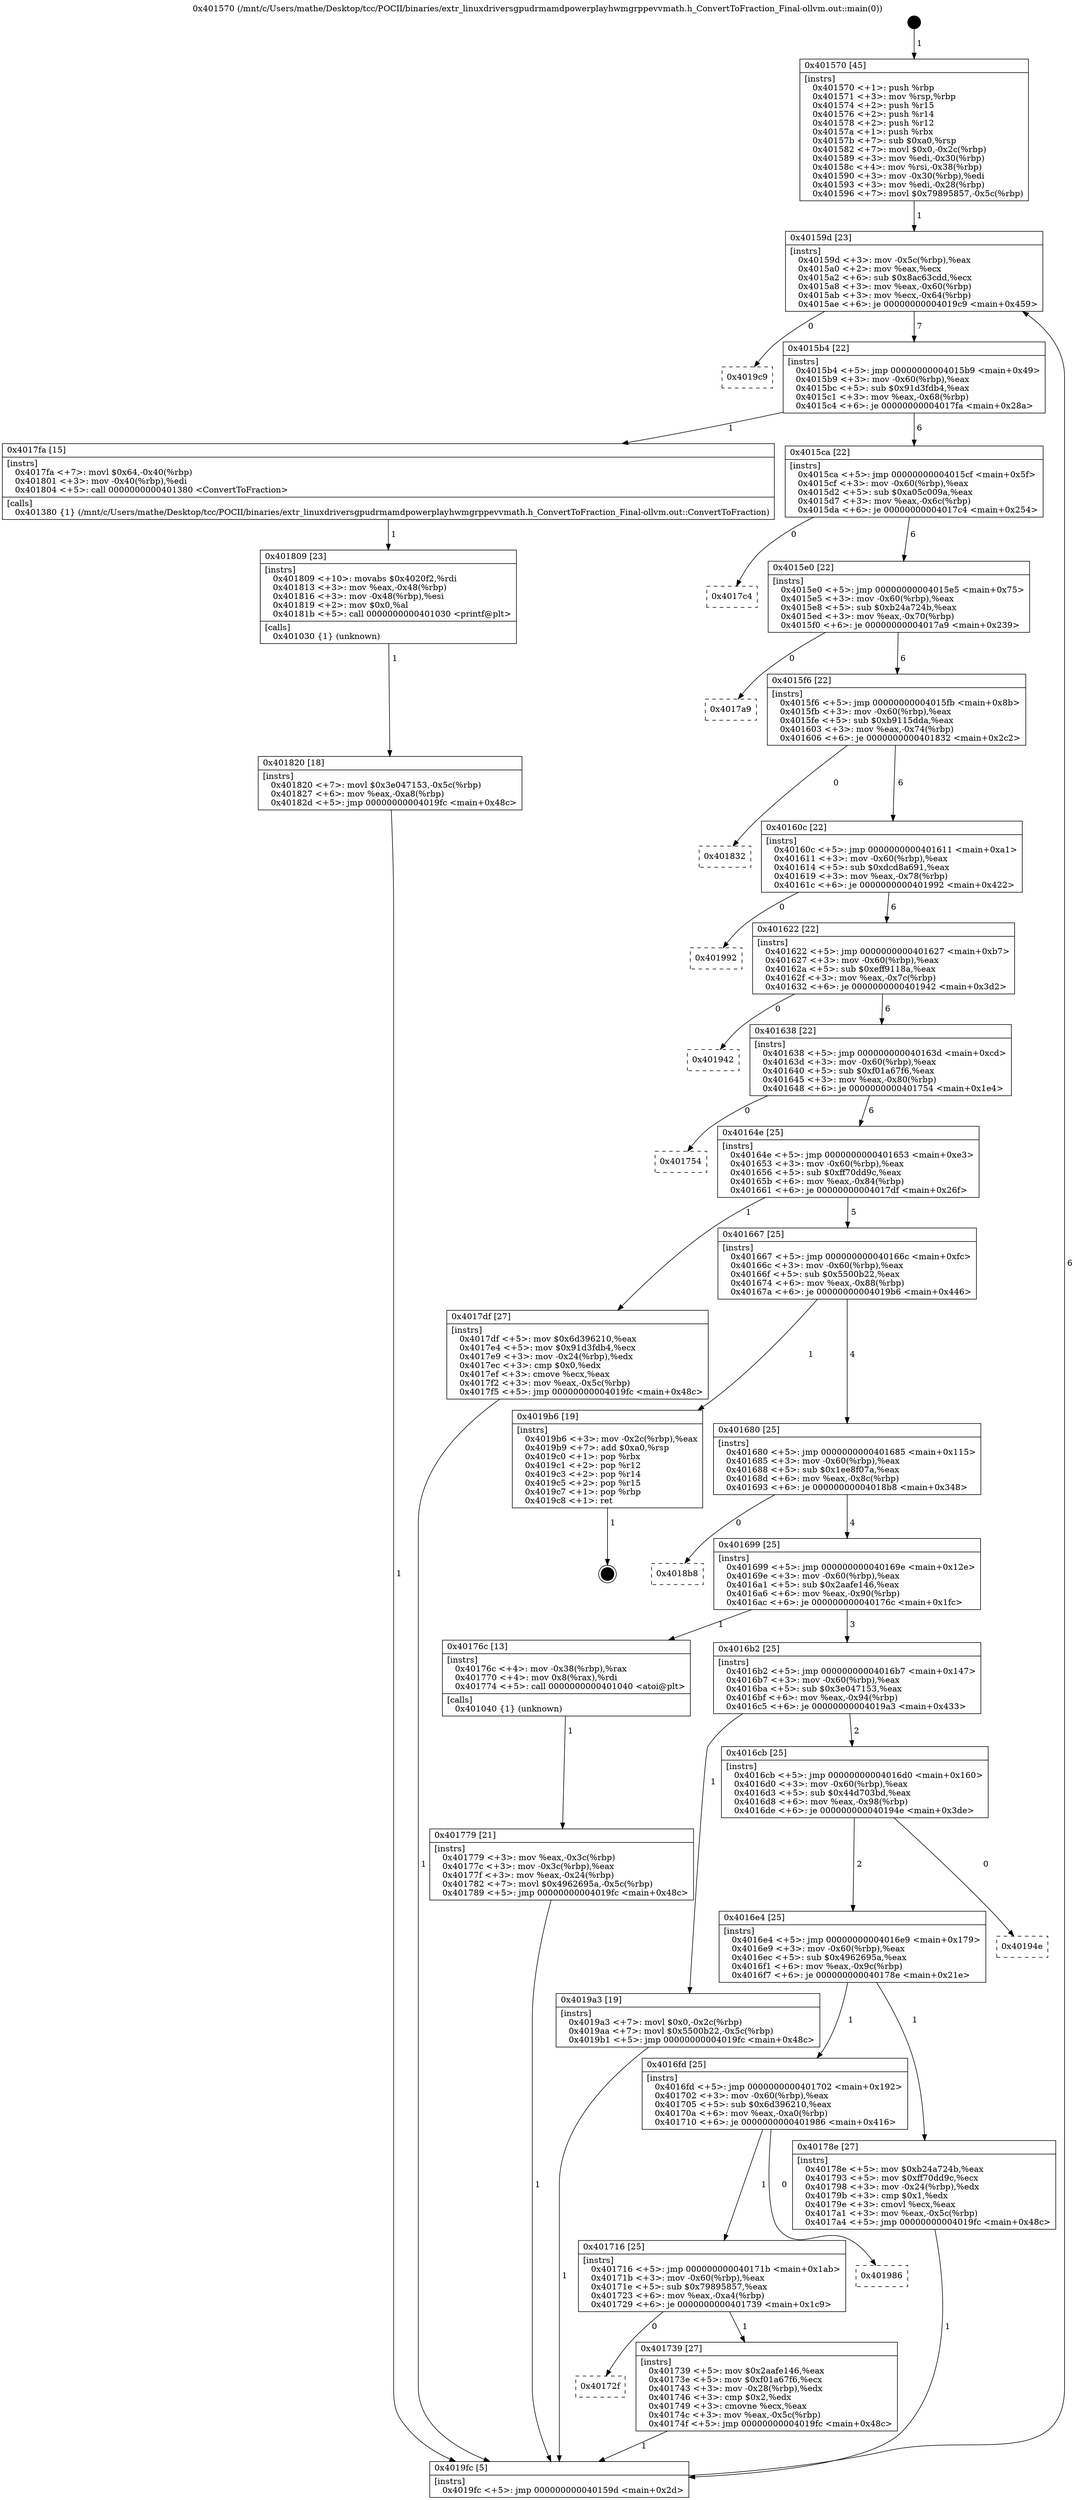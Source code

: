 digraph "0x401570" {
  label = "0x401570 (/mnt/c/Users/mathe/Desktop/tcc/POCII/binaries/extr_linuxdriversgpudrmamdpowerplayhwmgrppevvmath.h_ConvertToFraction_Final-ollvm.out::main(0))"
  labelloc = "t"
  node[shape=record]

  Entry [label="",width=0.3,height=0.3,shape=circle,fillcolor=black,style=filled]
  "0x40159d" [label="{
     0x40159d [23]\l
     | [instrs]\l
     &nbsp;&nbsp;0x40159d \<+3\>: mov -0x5c(%rbp),%eax\l
     &nbsp;&nbsp;0x4015a0 \<+2\>: mov %eax,%ecx\l
     &nbsp;&nbsp;0x4015a2 \<+6\>: sub $0x8ac63cdd,%ecx\l
     &nbsp;&nbsp;0x4015a8 \<+3\>: mov %eax,-0x60(%rbp)\l
     &nbsp;&nbsp;0x4015ab \<+3\>: mov %ecx,-0x64(%rbp)\l
     &nbsp;&nbsp;0x4015ae \<+6\>: je 00000000004019c9 \<main+0x459\>\l
  }"]
  "0x4019c9" [label="{
     0x4019c9\l
  }", style=dashed]
  "0x4015b4" [label="{
     0x4015b4 [22]\l
     | [instrs]\l
     &nbsp;&nbsp;0x4015b4 \<+5\>: jmp 00000000004015b9 \<main+0x49\>\l
     &nbsp;&nbsp;0x4015b9 \<+3\>: mov -0x60(%rbp),%eax\l
     &nbsp;&nbsp;0x4015bc \<+5\>: sub $0x91d3fdb4,%eax\l
     &nbsp;&nbsp;0x4015c1 \<+3\>: mov %eax,-0x68(%rbp)\l
     &nbsp;&nbsp;0x4015c4 \<+6\>: je 00000000004017fa \<main+0x28a\>\l
  }"]
  Exit [label="",width=0.3,height=0.3,shape=circle,fillcolor=black,style=filled,peripheries=2]
  "0x4017fa" [label="{
     0x4017fa [15]\l
     | [instrs]\l
     &nbsp;&nbsp;0x4017fa \<+7\>: movl $0x64,-0x40(%rbp)\l
     &nbsp;&nbsp;0x401801 \<+3\>: mov -0x40(%rbp),%edi\l
     &nbsp;&nbsp;0x401804 \<+5\>: call 0000000000401380 \<ConvertToFraction\>\l
     | [calls]\l
     &nbsp;&nbsp;0x401380 \{1\} (/mnt/c/Users/mathe/Desktop/tcc/POCII/binaries/extr_linuxdriversgpudrmamdpowerplayhwmgrppevvmath.h_ConvertToFraction_Final-ollvm.out::ConvertToFraction)\l
  }"]
  "0x4015ca" [label="{
     0x4015ca [22]\l
     | [instrs]\l
     &nbsp;&nbsp;0x4015ca \<+5\>: jmp 00000000004015cf \<main+0x5f\>\l
     &nbsp;&nbsp;0x4015cf \<+3\>: mov -0x60(%rbp),%eax\l
     &nbsp;&nbsp;0x4015d2 \<+5\>: sub $0xa05c009a,%eax\l
     &nbsp;&nbsp;0x4015d7 \<+3\>: mov %eax,-0x6c(%rbp)\l
     &nbsp;&nbsp;0x4015da \<+6\>: je 00000000004017c4 \<main+0x254\>\l
  }"]
  "0x401820" [label="{
     0x401820 [18]\l
     | [instrs]\l
     &nbsp;&nbsp;0x401820 \<+7\>: movl $0x3e047153,-0x5c(%rbp)\l
     &nbsp;&nbsp;0x401827 \<+6\>: mov %eax,-0xa8(%rbp)\l
     &nbsp;&nbsp;0x40182d \<+5\>: jmp 00000000004019fc \<main+0x48c\>\l
  }"]
  "0x4017c4" [label="{
     0x4017c4\l
  }", style=dashed]
  "0x4015e0" [label="{
     0x4015e0 [22]\l
     | [instrs]\l
     &nbsp;&nbsp;0x4015e0 \<+5\>: jmp 00000000004015e5 \<main+0x75\>\l
     &nbsp;&nbsp;0x4015e5 \<+3\>: mov -0x60(%rbp),%eax\l
     &nbsp;&nbsp;0x4015e8 \<+5\>: sub $0xb24a724b,%eax\l
     &nbsp;&nbsp;0x4015ed \<+3\>: mov %eax,-0x70(%rbp)\l
     &nbsp;&nbsp;0x4015f0 \<+6\>: je 00000000004017a9 \<main+0x239\>\l
  }"]
  "0x401809" [label="{
     0x401809 [23]\l
     | [instrs]\l
     &nbsp;&nbsp;0x401809 \<+10\>: movabs $0x4020f2,%rdi\l
     &nbsp;&nbsp;0x401813 \<+3\>: mov %eax,-0x48(%rbp)\l
     &nbsp;&nbsp;0x401816 \<+3\>: mov -0x48(%rbp),%esi\l
     &nbsp;&nbsp;0x401819 \<+2\>: mov $0x0,%al\l
     &nbsp;&nbsp;0x40181b \<+5\>: call 0000000000401030 \<printf@plt\>\l
     | [calls]\l
     &nbsp;&nbsp;0x401030 \{1\} (unknown)\l
  }"]
  "0x4017a9" [label="{
     0x4017a9\l
  }", style=dashed]
  "0x4015f6" [label="{
     0x4015f6 [22]\l
     | [instrs]\l
     &nbsp;&nbsp;0x4015f6 \<+5\>: jmp 00000000004015fb \<main+0x8b\>\l
     &nbsp;&nbsp;0x4015fb \<+3\>: mov -0x60(%rbp),%eax\l
     &nbsp;&nbsp;0x4015fe \<+5\>: sub $0xb9115dda,%eax\l
     &nbsp;&nbsp;0x401603 \<+3\>: mov %eax,-0x74(%rbp)\l
     &nbsp;&nbsp;0x401606 \<+6\>: je 0000000000401832 \<main+0x2c2\>\l
  }"]
  "0x401779" [label="{
     0x401779 [21]\l
     | [instrs]\l
     &nbsp;&nbsp;0x401779 \<+3\>: mov %eax,-0x3c(%rbp)\l
     &nbsp;&nbsp;0x40177c \<+3\>: mov -0x3c(%rbp),%eax\l
     &nbsp;&nbsp;0x40177f \<+3\>: mov %eax,-0x24(%rbp)\l
     &nbsp;&nbsp;0x401782 \<+7\>: movl $0x4962695a,-0x5c(%rbp)\l
     &nbsp;&nbsp;0x401789 \<+5\>: jmp 00000000004019fc \<main+0x48c\>\l
  }"]
  "0x401832" [label="{
     0x401832\l
  }", style=dashed]
  "0x40160c" [label="{
     0x40160c [22]\l
     | [instrs]\l
     &nbsp;&nbsp;0x40160c \<+5\>: jmp 0000000000401611 \<main+0xa1\>\l
     &nbsp;&nbsp;0x401611 \<+3\>: mov -0x60(%rbp),%eax\l
     &nbsp;&nbsp;0x401614 \<+5\>: sub $0xdcd8a691,%eax\l
     &nbsp;&nbsp;0x401619 \<+3\>: mov %eax,-0x78(%rbp)\l
     &nbsp;&nbsp;0x40161c \<+6\>: je 0000000000401992 \<main+0x422\>\l
  }"]
  "0x401570" [label="{
     0x401570 [45]\l
     | [instrs]\l
     &nbsp;&nbsp;0x401570 \<+1\>: push %rbp\l
     &nbsp;&nbsp;0x401571 \<+3\>: mov %rsp,%rbp\l
     &nbsp;&nbsp;0x401574 \<+2\>: push %r15\l
     &nbsp;&nbsp;0x401576 \<+2\>: push %r14\l
     &nbsp;&nbsp;0x401578 \<+2\>: push %r12\l
     &nbsp;&nbsp;0x40157a \<+1\>: push %rbx\l
     &nbsp;&nbsp;0x40157b \<+7\>: sub $0xa0,%rsp\l
     &nbsp;&nbsp;0x401582 \<+7\>: movl $0x0,-0x2c(%rbp)\l
     &nbsp;&nbsp;0x401589 \<+3\>: mov %edi,-0x30(%rbp)\l
     &nbsp;&nbsp;0x40158c \<+4\>: mov %rsi,-0x38(%rbp)\l
     &nbsp;&nbsp;0x401590 \<+3\>: mov -0x30(%rbp),%edi\l
     &nbsp;&nbsp;0x401593 \<+3\>: mov %edi,-0x28(%rbp)\l
     &nbsp;&nbsp;0x401596 \<+7\>: movl $0x79895857,-0x5c(%rbp)\l
  }"]
  "0x401992" [label="{
     0x401992\l
  }", style=dashed]
  "0x401622" [label="{
     0x401622 [22]\l
     | [instrs]\l
     &nbsp;&nbsp;0x401622 \<+5\>: jmp 0000000000401627 \<main+0xb7\>\l
     &nbsp;&nbsp;0x401627 \<+3\>: mov -0x60(%rbp),%eax\l
     &nbsp;&nbsp;0x40162a \<+5\>: sub $0xeff9118a,%eax\l
     &nbsp;&nbsp;0x40162f \<+3\>: mov %eax,-0x7c(%rbp)\l
     &nbsp;&nbsp;0x401632 \<+6\>: je 0000000000401942 \<main+0x3d2\>\l
  }"]
  "0x4019fc" [label="{
     0x4019fc [5]\l
     | [instrs]\l
     &nbsp;&nbsp;0x4019fc \<+5\>: jmp 000000000040159d \<main+0x2d\>\l
  }"]
  "0x401942" [label="{
     0x401942\l
  }", style=dashed]
  "0x401638" [label="{
     0x401638 [22]\l
     | [instrs]\l
     &nbsp;&nbsp;0x401638 \<+5\>: jmp 000000000040163d \<main+0xcd\>\l
     &nbsp;&nbsp;0x40163d \<+3\>: mov -0x60(%rbp),%eax\l
     &nbsp;&nbsp;0x401640 \<+5\>: sub $0xf01a67f6,%eax\l
     &nbsp;&nbsp;0x401645 \<+3\>: mov %eax,-0x80(%rbp)\l
     &nbsp;&nbsp;0x401648 \<+6\>: je 0000000000401754 \<main+0x1e4\>\l
  }"]
  "0x40172f" [label="{
     0x40172f\l
  }", style=dashed]
  "0x401754" [label="{
     0x401754\l
  }", style=dashed]
  "0x40164e" [label="{
     0x40164e [25]\l
     | [instrs]\l
     &nbsp;&nbsp;0x40164e \<+5\>: jmp 0000000000401653 \<main+0xe3\>\l
     &nbsp;&nbsp;0x401653 \<+3\>: mov -0x60(%rbp),%eax\l
     &nbsp;&nbsp;0x401656 \<+5\>: sub $0xff70dd9c,%eax\l
     &nbsp;&nbsp;0x40165b \<+6\>: mov %eax,-0x84(%rbp)\l
     &nbsp;&nbsp;0x401661 \<+6\>: je 00000000004017df \<main+0x26f\>\l
  }"]
  "0x401739" [label="{
     0x401739 [27]\l
     | [instrs]\l
     &nbsp;&nbsp;0x401739 \<+5\>: mov $0x2aafe146,%eax\l
     &nbsp;&nbsp;0x40173e \<+5\>: mov $0xf01a67f6,%ecx\l
     &nbsp;&nbsp;0x401743 \<+3\>: mov -0x28(%rbp),%edx\l
     &nbsp;&nbsp;0x401746 \<+3\>: cmp $0x2,%edx\l
     &nbsp;&nbsp;0x401749 \<+3\>: cmovne %ecx,%eax\l
     &nbsp;&nbsp;0x40174c \<+3\>: mov %eax,-0x5c(%rbp)\l
     &nbsp;&nbsp;0x40174f \<+5\>: jmp 00000000004019fc \<main+0x48c\>\l
  }"]
  "0x4017df" [label="{
     0x4017df [27]\l
     | [instrs]\l
     &nbsp;&nbsp;0x4017df \<+5\>: mov $0x6d396210,%eax\l
     &nbsp;&nbsp;0x4017e4 \<+5\>: mov $0x91d3fdb4,%ecx\l
     &nbsp;&nbsp;0x4017e9 \<+3\>: mov -0x24(%rbp),%edx\l
     &nbsp;&nbsp;0x4017ec \<+3\>: cmp $0x0,%edx\l
     &nbsp;&nbsp;0x4017ef \<+3\>: cmove %ecx,%eax\l
     &nbsp;&nbsp;0x4017f2 \<+3\>: mov %eax,-0x5c(%rbp)\l
     &nbsp;&nbsp;0x4017f5 \<+5\>: jmp 00000000004019fc \<main+0x48c\>\l
  }"]
  "0x401667" [label="{
     0x401667 [25]\l
     | [instrs]\l
     &nbsp;&nbsp;0x401667 \<+5\>: jmp 000000000040166c \<main+0xfc\>\l
     &nbsp;&nbsp;0x40166c \<+3\>: mov -0x60(%rbp),%eax\l
     &nbsp;&nbsp;0x40166f \<+5\>: sub $0x5500b22,%eax\l
     &nbsp;&nbsp;0x401674 \<+6\>: mov %eax,-0x88(%rbp)\l
     &nbsp;&nbsp;0x40167a \<+6\>: je 00000000004019b6 \<main+0x446\>\l
  }"]
  "0x401716" [label="{
     0x401716 [25]\l
     | [instrs]\l
     &nbsp;&nbsp;0x401716 \<+5\>: jmp 000000000040171b \<main+0x1ab\>\l
     &nbsp;&nbsp;0x40171b \<+3\>: mov -0x60(%rbp),%eax\l
     &nbsp;&nbsp;0x40171e \<+5\>: sub $0x79895857,%eax\l
     &nbsp;&nbsp;0x401723 \<+6\>: mov %eax,-0xa4(%rbp)\l
     &nbsp;&nbsp;0x401729 \<+6\>: je 0000000000401739 \<main+0x1c9\>\l
  }"]
  "0x4019b6" [label="{
     0x4019b6 [19]\l
     | [instrs]\l
     &nbsp;&nbsp;0x4019b6 \<+3\>: mov -0x2c(%rbp),%eax\l
     &nbsp;&nbsp;0x4019b9 \<+7\>: add $0xa0,%rsp\l
     &nbsp;&nbsp;0x4019c0 \<+1\>: pop %rbx\l
     &nbsp;&nbsp;0x4019c1 \<+2\>: pop %r12\l
     &nbsp;&nbsp;0x4019c3 \<+2\>: pop %r14\l
     &nbsp;&nbsp;0x4019c5 \<+2\>: pop %r15\l
     &nbsp;&nbsp;0x4019c7 \<+1\>: pop %rbp\l
     &nbsp;&nbsp;0x4019c8 \<+1\>: ret\l
  }"]
  "0x401680" [label="{
     0x401680 [25]\l
     | [instrs]\l
     &nbsp;&nbsp;0x401680 \<+5\>: jmp 0000000000401685 \<main+0x115\>\l
     &nbsp;&nbsp;0x401685 \<+3\>: mov -0x60(%rbp),%eax\l
     &nbsp;&nbsp;0x401688 \<+5\>: sub $0x1ee8f07a,%eax\l
     &nbsp;&nbsp;0x40168d \<+6\>: mov %eax,-0x8c(%rbp)\l
     &nbsp;&nbsp;0x401693 \<+6\>: je 00000000004018b8 \<main+0x348\>\l
  }"]
  "0x401986" [label="{
     0x401986\l
  }", style=dashed]
  "0x4018b8" [label="{
     0x4018b8\l
  }", style=dashed]
  "0x401699" [label="{
     0x401699 [25]\l
     | [instrs]\l
     &nbsp;&nbsp;0x401699 \<+5\>: jmp 000000000040169e \<main+0x12e\>\l
     &nbsp;&nbsp;0x40169e \<+3\>: mov -0x60(%rbp),%eax\l
     &nbsp;&nbsp;0x4016a1 \<+5\>: sub $0x2aafe146,%eax\l
     &nbsp;&nbsp;0x4016a6 \<+6\>: mov %eax,-0x90(%rbp)\l
     &nbsp;&nbsp;0x4016ac \<+6\>: je 000000000040176c \<main+0x1fc\>\l
  }"]
  "0x4016fd" [label="{
     0x4016fd [25]\l
     | [instrs]\l
     &nbsp;&nbsp;0x4016fd \<+5\>: jmp 0000000000401702 \<main+0x192\>\l
     &nbsp;&nbsp;0x401702 \<+3\>: mov -0x60(%rbp),%eax\l
     &nbsp;&nbsp;0x401705 \<+5\>: sub $0x6d396210,%eax\l
     &nbsp;&nbsp;0x40170a \<+6\>: mov %eax,-0xa0(%rbp)\l
     &nbsp;&nbsp;0x401710 \<+6\>: je 0000000000401986 \<main+0x416\>\l
  }"]
  "0x40176c" [label="{
     0x40176c [13]\l
     | [instrs]\l
     &nbsp;&nbsp;0x40176c \<+4\>: mov -0x38(%rbp),%rax\l
     &nbsp;&nbsp;0x401770 \<+4\>: mov 0x8(%rax),%rdi\l
     &nbsp;&nbsp;0x401774 \<+5\>: call 0000000000401040 \<atoi@plt\>\l
     | [calls]\l
     &nbsp;&nbsp;0x401040 \{1\} (unknown)\l
  }"]
  "0x4016b2" [label="{
     0x4016b2 [25]\l
     | [instrs]\l
     &nbsp;&nbsp;0x4016b2 \<+5\>: jmp 00000000004016b7 \<main+0x147\>\l
     &nbsp;&nbsp;0x4016b7 \<+3\>: mov -0x60(%rbp),%eax\l
     &nbsp;&nbsp;0x4016ba \<+5\>: sub $0x3e047153,%eax\l
     &nbsp;&nbsp;0x4016bf \<+6\>: mov %eax,-0x94(%rbp)\l
     &nbsp;&nbsp;0x4016c5 \<+6\>: je 00000000004019a3 \<main+0x433\>\l
  }"]
  "0x40178e" [label="{
     0x40178e [27]\l
     | [instrs]\l
     &nbsp;&nbsp;0x40178e \<+5\>: mov $0xb24a724b,%eax\l
     &nbsp;&nbsp;0x401793 \<+5\>: mov $0xff70dd9c,%ecx\l
     &nbsp;&nbsp;0x401798 \<+3\>: mov -0x24(%rbp),%edx\l
     &nbsp;&nbsp;0x40179b \<+3\>: cmp $0x1,%edx\l
     &nbsp;&nbsp;0x40179e \<+3\>: cmovl %ecx,%eax\l
     &nbsp;&nbsp;0x4017a1 \<+3\>: mov %eax,-0x5c(%rbp)\l
     &nbsp;&nbsp;0x4017a4 \<+5\>: jmp 00000000004019fc \<main+0x48c\>\l
  }"]
  "0x4019a3" [label="{
     0x4019a3 [19]\l
     | [instrs]\l
     &nbsp;&nbsp;0x4019a3 \<+7\>: movl $0x0,-0x2c(%rbp)\l
     &nbsp;&nbsp;0x4019aa \<+7\>: movl $0x5500b22,-0x5c(%rbp)\l
     &nbsp;&nbsp;0x4019b1 \<+5\>: jmp 00000000004019fc \<main+0x48c\>\l
  }"]
  "0x4016cb" [label="{
     0x4016cb [25]\l
     | [instrs]\l
     &nbsp;&nbsp;0x4016cb \<+5\>: jmp 00000000004016d0 \<main+0x160\>\l
     &nbsp;&nbsp;0x4016d0 \<+3\>: mov -0x60(%rbp),%eax\l
     &nbsp;&nbsp;0x4016d3 \<+5\>: sub $0x44d703bd,%eax\l
     &nbsp;&nbsp;0x4016d8 \<+6\>: mov %eax,-0x98(%rbp)\l
     &nbsp;&nbsp;0x4016de \<+6\>: je 000000000040194e \<main+0x3de\>\l
  }"]
  "0x4016e4" [label="{
     0x4016e4 [25]\l
     | [instrs]\l
     &nbsp;&nbsp;0x4016e4 \<+5\>: jmp 00000000004016e9 \<main+0x179\>\l
     &nbsp;&nbsp;0x4016e9 \<+3\>: mov -0x60(%rbp),%eax\l
     &nbsp;&nbsp;0x4016ec \<+5\>: sub $0x4962695a,%eax\l
     &nbsp;&nbsp;0x4016f1 \<+6\>: mov %eax,-0x9c(%rbp)\l
     &nbsp;&nbsp;0x4016f7 \<+6\>: je 000000000040178e \<main+0x21e\>\l
  }"]
  "0x40194e" [label="{
     0x40194e\l
  }", style=dashed]
  Entry -> "0x401570" [label=" 1"]
  "0x40159d" -> "0x4019c9" [label=" 0"]
  "0x40159d" -> "0x4015b4" [label=" 7"]
  "0x4019b6" -> Exit [label=" 1"]
  "0x4015b4" -> "0x4017fa" [label=" 1"]
  "0x4015b4" -> "0x4015ca" [label=" 6"]
  "0x4019a3" -> "0x4019fc" [label=" 1"]
  "0x4015ca" -> "0x4017c4" [label=" 0"]
  "0x4015ca" -> "0x4015e0" [label=" 6"]
  "0x401820" -> "0x4019fc" [label=" 1"]
  "0x4015e0" -> "0x4017a9" [label=" 0"]
  "0x4015e0" -> "0x4015f6" [label=" 6"]
  "0x401809" -> "0x401820" [label=" 1"]
  "0x4015f6" -> "0x401832" [label=" 0"]
  "0x4015f6" -> "0x40160c" [label=" 6"]
  "0x4017fa" -> "0x401809" [label=" 1"]
  "0x40160c" -> "0x401992" [label=" 0"]
  "0x40160c" -> "0x401622" [label=" 6"]
  "0x4017df" -> "0x4019fc" [label=" 1"]
  "0x401622" -> "0x401942" [label=" 0"]
  "0x401622" -> "0x401638" [label=" 6"]
  "0x40178e" -> "0x4019fc" [label=" 1"]
  "0x401638" -> "0x401754" [label=" 0"]
  "0x401638" -> "0x40164e" [label=" 6"]
  "0x401779" -> "0x4019fc" [label=" 1"]
  "0x40164e" -> "0x4017df" [label=" 1"]
  "0x40164e" -> "0x401667" [label=" 5"]
  "0x40176c" -> "0x401779" [label=" 1"]
  "0x401667" -> "0x4019b6" [label=" 1"]
  "0x401667" -> "0x401680" [label=" 4"]
  "0x401570" -> "0x40159d" [label=" 1"]
  "0x401680" -> "0x4018b8" [label=" 0"]
  "0x401680" -> "0x401699" [label=" 4"]
  "0x401739" -> "0x4019fc" [label=" 1"]
  "0x401699" -> "0x40176c" [label=" 1"]
  "0x401699" -> "0x4016b2" [label=" 3"]
  "0x401716" -> "0x401739" [label=" 1"]
  "0x4016b2" -> "0x4019a3" [label=" 1"]
  "0x4016b2" -> "0x4016cb" [label=" 2"]
  "0x4019fc" -> "0x40159d" [label=" 6"]
  "0x4016cb" -> "0x40194e" [label=" 0"]
  "0x4016cb" -> "0x4016e4" [label=" 2"]
  "0x4016fd" -> "0x401716" [label=" 1"]
  "0x4016e4" -> "0x40178e" [label=" 1"]
  "0x4016e4" -> "0x4016fd" [label=" 1"]
  "0x401716" -> "0x40172f" [label=" 0"]
  "0x4016fd" -> "0x401986" [label=" 0"]
}
